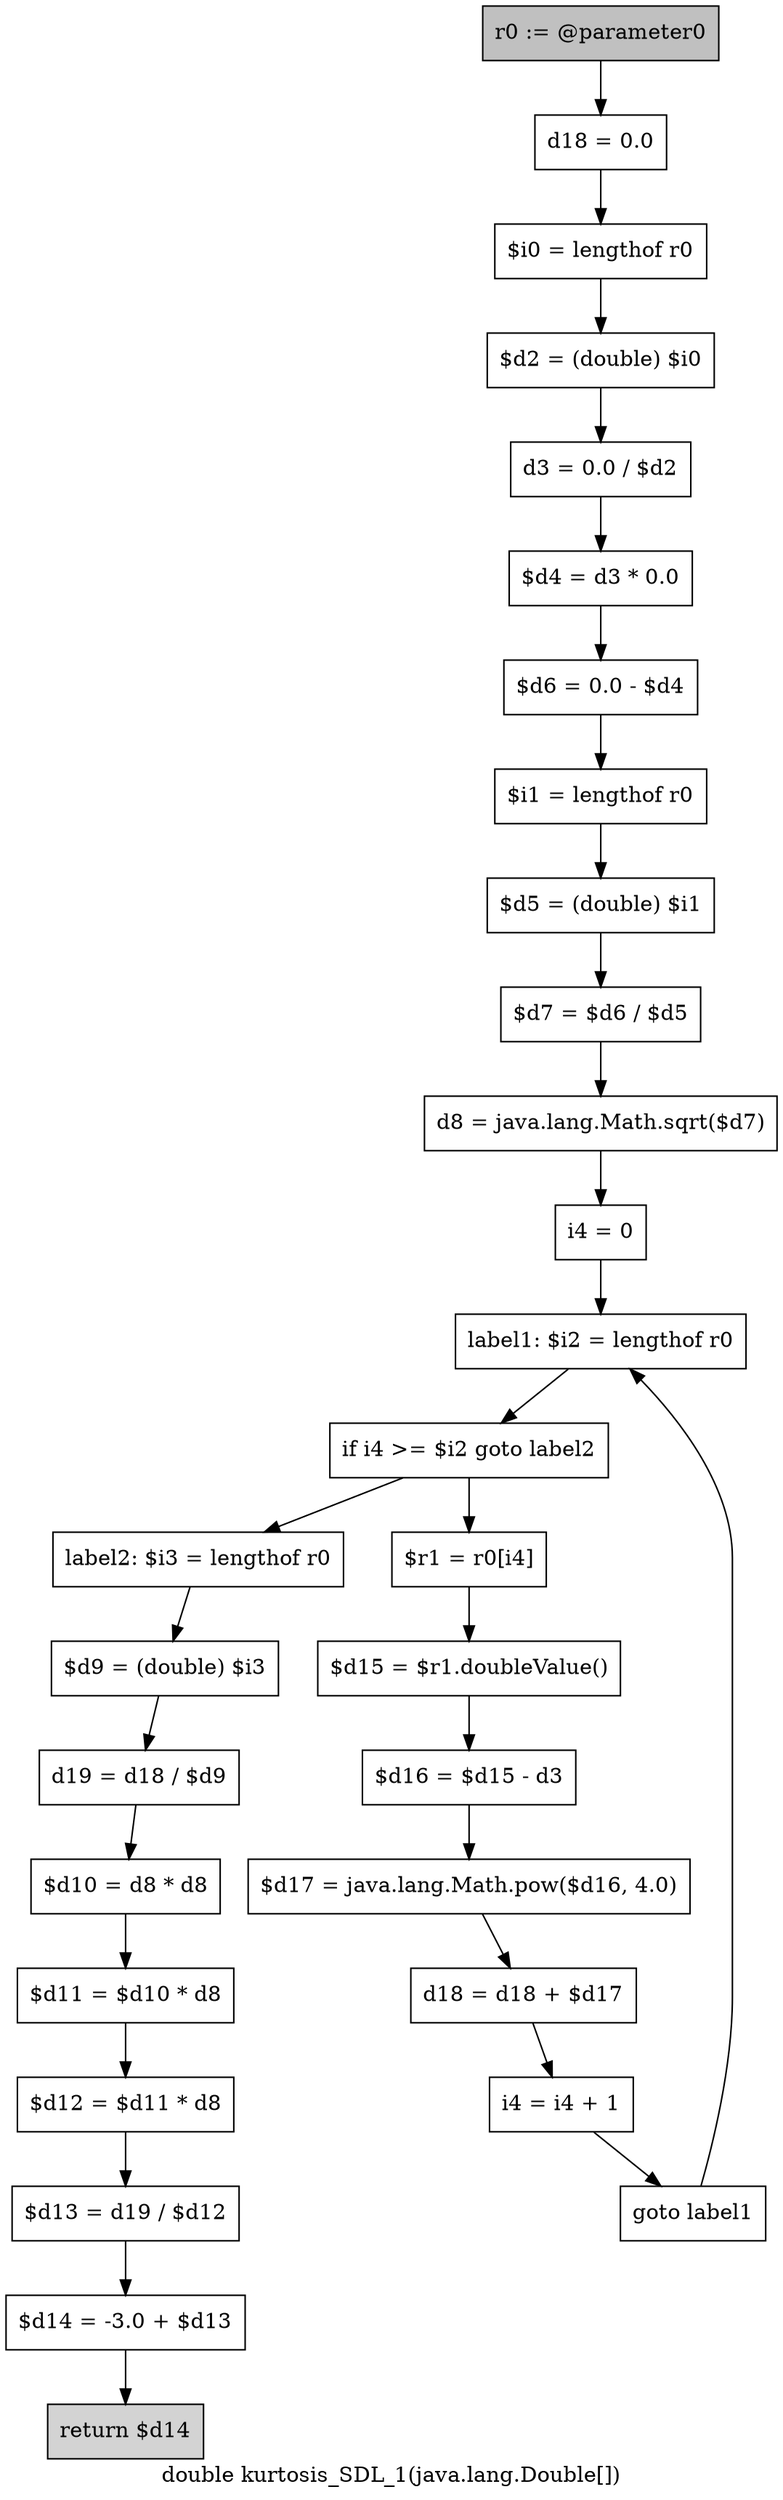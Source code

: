 digraph "double kurtosis_SDL_1(java.lang.Double[])" {
    label="double kurtosis_SDL_1(java.lang.Double[])";
    node [shape=box];
    "0" [style=filled,fillcolor=gray,label="r0 := @parameter0",];
    "1" [label="d18 = 0.0",];
    "0"->"1";
    "2" [label="$i0 = lengthof r0",];
    "1"->"2";
    "3" [label="$d2 = (double) $i0",];
    "2"->"3";
    "4" [label="d3 = 0.0 / $d2",];
    "3"->"4";
    "5" [label="$d4 = d3 * 0.0",];
    "4"->"5";
    "6" [label="$d6 = 0.0 - $d4",];
    "5"->"6";
    "7" [label="$i1 = lengthof r0",];
    "6"->"7";
    "8" [label="$d5 = (double) $i1",];
    "7"->"8";
    "9" [label="$d7 = $d6 / $d5",];
    "8"->"9";
    "10" [label="d8 = java.lang.Math.sqrt($d7)",];
    "9"->"10";
    "11" [label="i4 = 0",];
    "10"->"11";
    "12" [label="label1: $i2 = lengthof r0",];
    "11"->"12";
    "13" [label="if i4 >= $i2 goto label2",];
    "12"->"13";
    "14" [label="$r1 = r0[i4]",];
    "13"->"14";
    "21" [label="label2: $i3 = lengthof r0",];
    "13"->"21";
    "15" [label="$d15 = $r1.doubleValue()",];
    "14"->"15";
    "16" [label="$d16 = $d15 - d3",];
    "15"->"16";
    "17" [label="$d17 = java.lang.Math.pow($d16, 4.0)",];
    "16"->"17";
    "18" [label="d18 = d18 + $d17",];
    "17"->"18";
    "19" [label="i4 = i4 + 1",];
    "18"->"19";
    "20" [label="goto label1",];
    "19"->"20";
    "20"->"12";
    "22" [label="$d9 = (double) $i3",];
    "21"->"22";
    "23" [label="d19 = d18 / $d9",];
    "22"->"23";
    "24" [label="$d10 = d8 * d8",];
    "23"->"24";
    "25" [label="$d11 = $d10 * d8",];
    "24"->"25";
    "26" [label="$d12 = $d11 * d8",];
    "25"->"26";
    "27" [label="$d13 = d19 / $d12",];
    "26"->"27";
    "28" [label="$d14 = -3.0 + $d13",];
    "27"->"28";
    "29" [style=filled,fillcolor=lightgray,label="return $d14",];
    "28"->"29";
}
